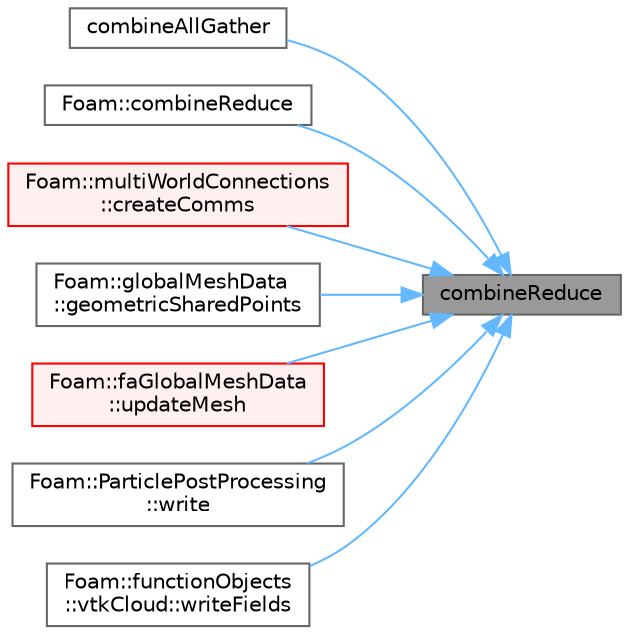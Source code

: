 digraph "combineReduce"
{
 // LATEX_PDF_SIZE
  bgcolor="transparent";
  edge [fontname=Helvetica,fontsize=10,labelfontname=Helvetica,labelfontsize=10];
  node [fontname=Helvetica,fontsize=10,shape=box,height=0.2,width=0.4];
  rankdir="RL";
  Node1 [id="Node000001",label="combineReduce",height=0.2,width=0.4,color="gray40", fillcolor="grey60", style="filled", fontcolor="black",tooltip=" "];
  Node1 -> Node2 [id="edge1_Node000001_Node000002",dir="back",color="steelblue1",style="solid",tooltip=" "];
  Node2 [id="Node000002",label="combineAllGather",height=0.2,width=0.4,color="grey40", fillcolor="white", style="filled",URL="$classFoam_1_1Pstream.html#a30fccdee561f0c51c650070a395c3e83",tooltip=" "];
  Node1 -> Node3 [id="edge2_Node000001_Node000003",dir="back",color="steelblue1",style="solid",tooltip=" "];
  Node3 [id="Node000003",label="Foam::combineReduce",height=0.2,width=0.4,color="grey40", fillcolor="white", style="filled",URL="$namespaceFoam.html#af23d27762b61bf855345dcebc1e8f6ae",tooltip=" "];
  Node1 -> Node4 [id="edge3_Node000001_Node000004",dir="back",color="steelblue1",style="solid",tooltip=" "];
  Node4 [id="Node000004",label="Foam::multiWorldConnections\l::createComms",height=0.2,width=0.4,color="red", fillcolor="#FFF0F0", style="filled",URL="$classFoam_1_1multiWorldConnections.html#aa61ddee6e75d988d2f917409b3805faa",tooltip=" "];
  Node1 -> Node8 [id="edge4_Node000001_Node000008",dir="back",color="steelblue1",style="solid",tooltip=" "];
  Node8 [id="Node000008",label="Foam::globalMeshData\l::geometricSharedPoints",height=0.2,width=0.4,color="grey40", fillcolor="white", style="filled",URL="$classFoam_1_1globalMeshData.html#a409137bf10693cd921aed0a5a75fed10",tooltip=" "];
  Node1 -> Node9 [id="edge5_Node000001_Node000009",dir="back",color="steelblue1",style="solid",tooltip=" "];
  Node9 [id="Node000009",label="Foam::faGlobalMeshData\l::updateMesh",height=0.2,width=0.4,color="red", fillcolor="#FFF0F0", style="filled",URL="$classFoam_1_1faGlobalMeshData.html#ae5693a309a936ac1040dd48c2881677f",tooltip=" "];
  Node1 -> Node11 [id="edge6_Node000001_Node000011",dir="back",color="steelblue1",style="solid",tooltip=" "];
  Node11 [id="Node000011",label="Foam::ParticlePostProcessing\l::write",height=0.2,width=0.4,color="grey40", fillcolor="white", style="filled",URL="$classFoam_1_1ParticlePostProcessing.html#aac759501cf6c7895a70eecbef0226ae1",tooltip=" "];
  Node1 -> Node12 [id="edge7_Node000001_Node000012",dir="back",color="steelblue1",style="solid",tooltip=" "];
  Node12 [id="Node000012",label="Foam::functionObjects\l::vtkCloud::writeFields",height=0.2,width=0.4,color="grey40", fillcolor="white", style="filled",URL="$classFoam_1_1functionObjects_1_1vtkCloud.html#a2e3cdf58b3ddad954ed9f558f84e2941",tooltip=" "];
}
